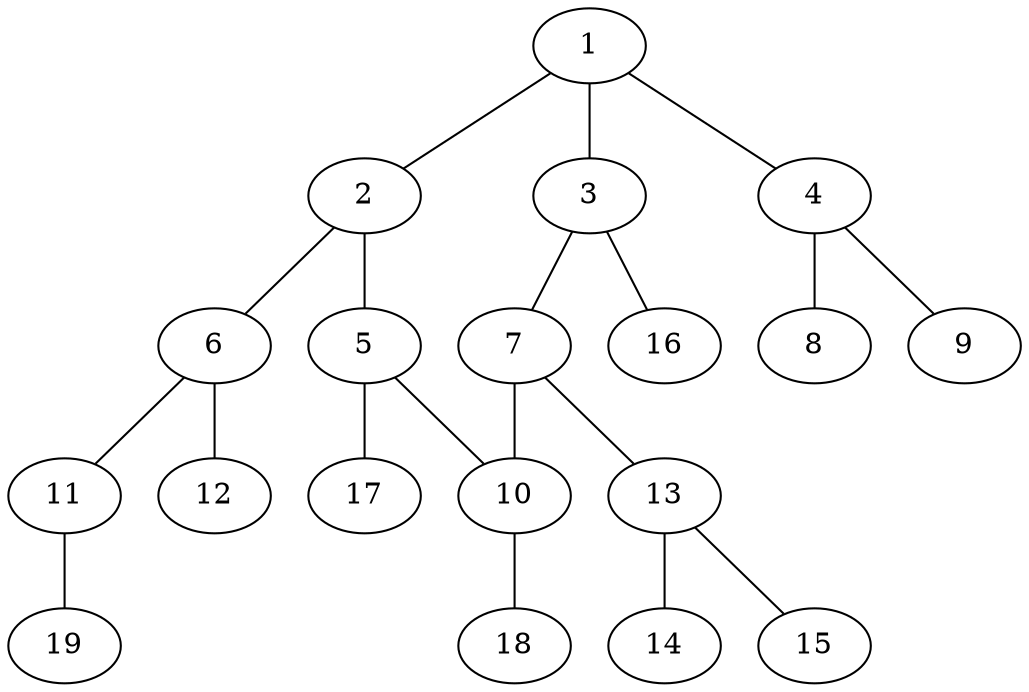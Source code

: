 graph molecule_1465 {
	1	 [chem=C];
	2	 [chem=C];
	1 -- 2	 [valence=1];
	3	 [chem=C];
	1 -- 3	 [valence=2];
	4	 [chem=N];
	1 -- 4	 [valence=1];
	5	 [chem=C];
	2 -- 5	 [valence=2];
	6	 [chem=C];
	2 -- 6	 [valence=1];
	7	 [chem=C];
	3 -- 7	 [valence=1];
	16	 [chem=H];
	3 -- 16	 [valence=1];
	8	 [chem=O];
	4 -- 8	 [valence=2];
	9	 [chem=O];
	4 -- 9	 [valence=1];
	10	 [chem=C];
	5 -- 10	 [valence=1];
	17	 [chem=H];
	5 -- 17	 [valence=1];
	11	 [chem=O];
	6 -- 11	 [valence=1];
	12	 [chem=O];
	6 -- 12	 [valence=2];
	7 -- 10	 [valence=2];
	13	 [chem=N];
	7 -- 13	 [valence=1];
	18	 [chem=H];
	10 -- 18	 [valence=1];
	19	 [chem=H];
	11 -- 19	 [valence=1];
	14	 [chem=O];
	13 -- 14	 [valence=2];
	15	 [chem=O];
	13 -- 15	 [valence=1];
}
